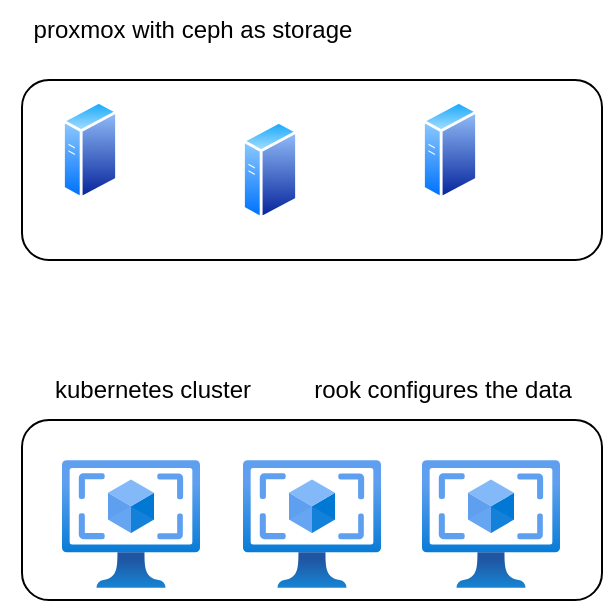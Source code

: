 <mxfile version="22.0.8" type="github">
  <diagram name="Page-1" id="xm96BQMJaZXr7WiOAt5G">
    <mxGraphModel dx="819" dy="431" grid="1" gridSize="10" guides="1" tooltips="1" connect="1" arrows="1" fold="1" page="1" pageScale="1" pageWidth="827" pageHeight="1169" math="0" shadow="0">
      <root>
        <mxCell id="0" />
        <mxCell id="1" parent="0" />
        <mxCell id="31BthCKhSeDvA6TJLPK3-1" value="" style="image;aspect=fixed;perimeter=ellipsePerimeter;html=1;align=center;shadow=0;dashed=0;spacingTop=3;image=img/lib/active_directory/generic_server.svg;" vertex="1" parent="1">
          <mxGeometry x="200" y="180" width="28.0" height="50" as="geometry" />
        </mxCell>
        <mxCell id="31BthCKhSeDvA6TJLPK3-2" value="" style="image;aspect=fixed;perimeter=ellipsePerimeter;html=1;align=center;shadow=0;dashed=0;spacingTop=3;image=img/lib/active_directory/generic_server.svg;" vertex="1" parent="1">
          <mxGeometry x="290" y="190" width="28.0" height="50" as="geometry" />
        </mxCell>
        <mxCell id="31BthCKhSeDvA6TJLPK3-3" value="" style="image;aspect=fixed;perimeter=ellipsePerimeter;html=1;align=center;shadow=0;dashed=0;spacingTop=3;image=img/lib/active_directory/generic_server.svg;" vertex="1" parent="1">
          <mxGeometry x="380" y="180" width="28.0" height="50" as="geometry" />
        </mxCell>
        <mxCell id="31BthCKhSeDvA6TJLPK3-4" value="" style="rounded=1;whiteSpace=wrap;html=1;fillColor=none;" vertex="1" parent="1">
          <mxGeometry x="180" y="170" width="290" height="90" as="geometry" />
        </mxCell>
        <mxCell id="31BthCKhSeDvA6TJLPK3-5" value="" style="rounded=1;whiteSpace=wrap;html=1;fillColor=none;" vertex="1" parent="1">
          <mxGeometry x="180" y="340" width="290" height="90" as="geometry" />
        </mxCell>
        <mxCell id="31BthCKhSeDvA6TJLPK3-6" value="" style="image;aspect=fixed;html=1;points=[];align=center;fontSize=12;image=img/lib/azure2/compute/VM_Images_Classic.svg;" vertex="1" parent="1">
          <mxGeometry x="200" y="360" width="69" height="64" as="geometry" />
        </mxCell>
        <mxCell id="31BthCKhSeDvA6TJLPK3-7" value="" style="image;aspect=fixed;html=1;points=[];align=center;fontSize=12;image=img/lib/azure2/compute/VM_Images_Classic.svg;" vertex="1" parent="1">
          <mxGeometry x="290.5" y="360" width="69" height="64" as="geometry" />
        </mxCell>
        <mxCell id="31BthCKhSeDvA6TJLPK3-8" value="" style="image;aspect=fixed;html=1;points=[];align=center;fontSize=12;image=img/lib/azure2/compute/VM_Images_Classic.svg;" vertex="1" parent="1">
          <mxGeometry x="380" y="360" width="69" height="64" as="geometry" />
        </mxCell>
        <mxCell id="31BthCKhSeDvA6TJLPK3-9" value="kubernetes cluster" style="text;html=1;align=center;verticalAlign=middle;resizable=0;points=[];autosize=1;strokeColor=none;fillColor=none;" vertex="1" parent="1">
          <mxGeometry x="180" y="310" width="130" height="30" as="geometry" />
        </mxCell>
        <mxCell id="31BthCKhSeDvA6TJLPK3-11" value="rook configures the data" style="text;html=1;align=center;verticalAlign=middle;resizable=0;points=[];autosize=1;strokeColor=none;fillColor=none;" vertex="1" parent="1">
          <mxGeometry x="310" y="310" width="160" height="30" as="geometry" />
        </mxCell>
        <mxCell id="31BthCKhSeDvA6TJLPK3-13" value="proxmox with ceph as storage " style="text;html=1;align=center;verticalAlign=middle;resizable=0;points=[];autosize=1;strokeColor=none;fillColor=none;" vertex="1" parent="1">
          <mxGeometry x="169.5" y="130" width="190" height="30" as="geometry" />
        </mxCell>
      </root>
    </mxGraphModel>
  </diagram>
</mxfile>
